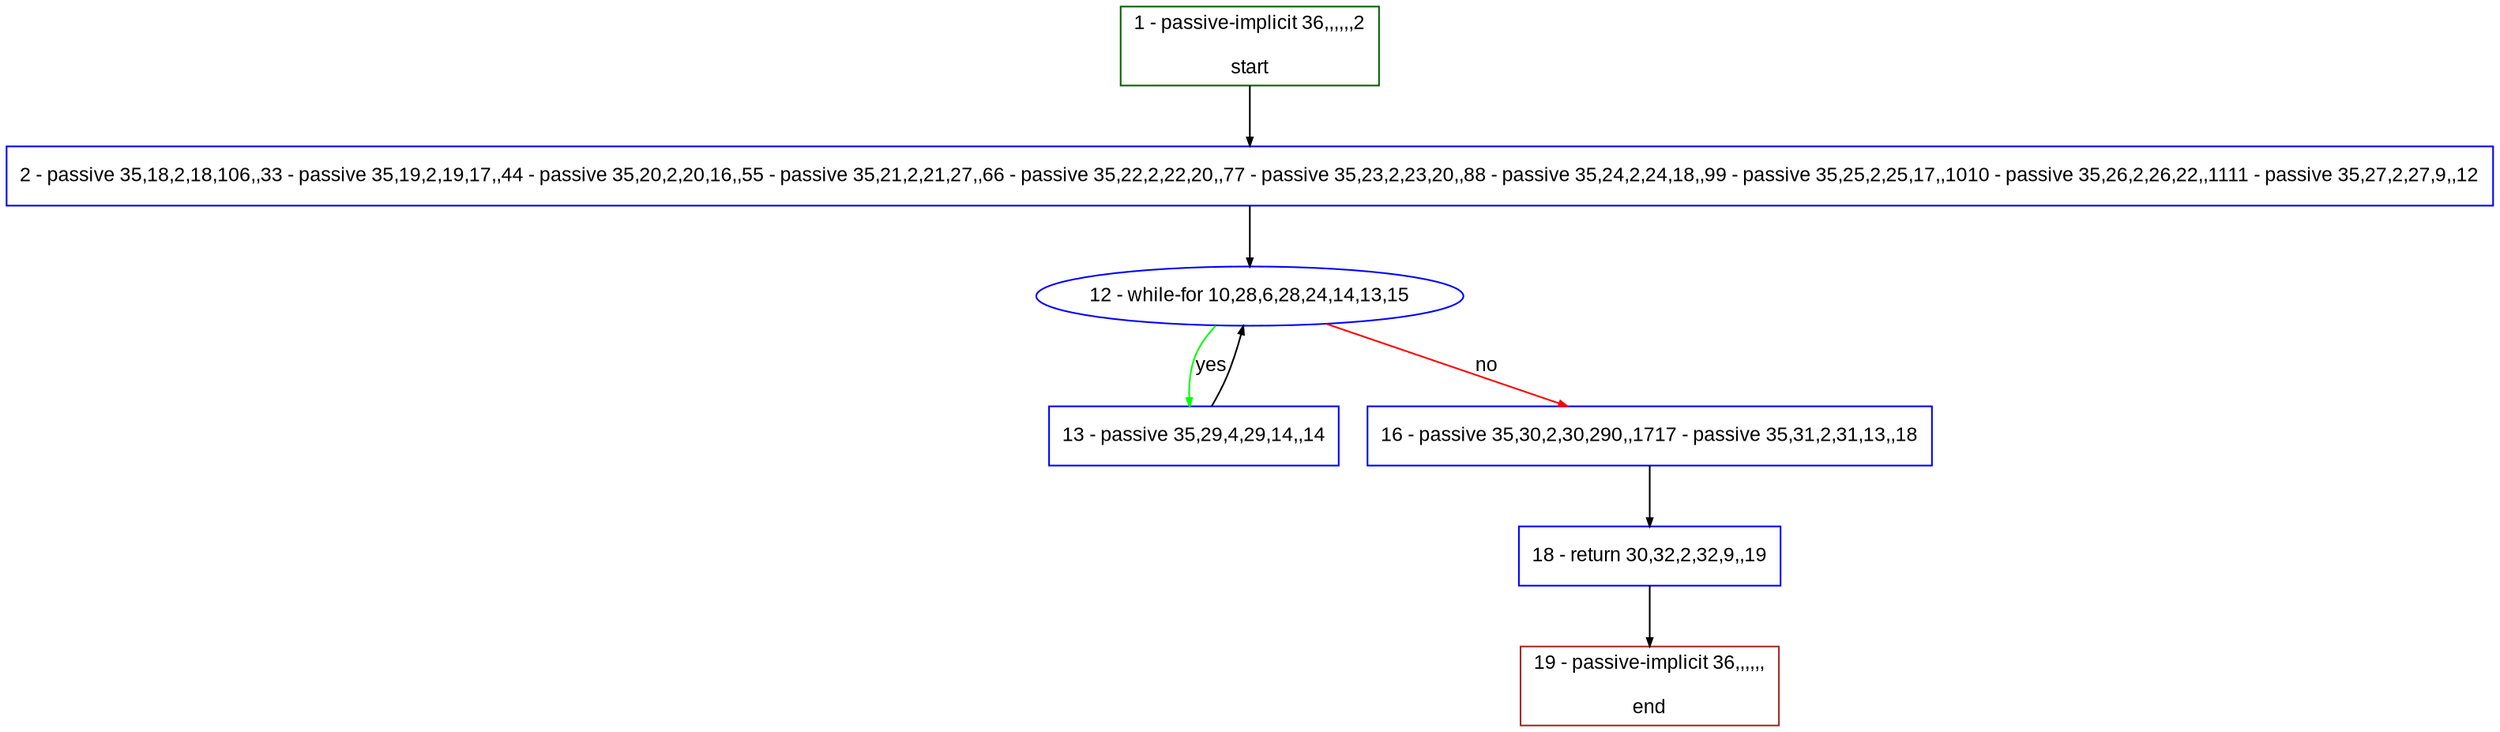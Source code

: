 digraph "" {
  graph [pack="true", label="", fontsize="12", packmode="clust", fontname="Arial", fillcolor="#FFFFCC", bgcolor="white", style="rounded,filled", compound="true"];
  node [node_initialized="no", label="", color="grey", fontsize="12", fillcolor="white", fontname="Arial", style="filled", shape="rectangle", compound="true", fixedsize="false"];
  edge [fontcolor="black", arrowhead="normal", arrowtail="none", arrowsize="0.5", ltail="", label="", color="black", fontsize="12", lhead="", fontname="Arial", dir="forward", compound="true"];
  __N1 [label="2 - passive 35,18,2,18,106,,33 - passive 35,19,2,19,17,,44 - passive 35,20,2,20,16,,55 - passive 35,21,2,21,27,,66 - passive 35,22,2,22,20,,77 - passive 35,23,2,23,20,,88 - passive 35,24,2,24,18,,99 - passive 35,25,2,25,17,,1010 - passive 35,26,2,26,22,,1111 - passive 35,27,2,27,9,,12", color="#0000ff", fillcolor="#ffffff", style="filled", shape="box"];
  __N2 [label="1 - passive-implicit 36,,,,,,2\n\nstart", color="#006400", fillcolor="#ffffff", style="filled", shape="box"];
  __N3 [label="12 - while-for 10,28,6,28,24,14,13,15", color="#0000ff", fillcolor="#ffffff", style="filled", shape="oval"];
  __N4 [label="13 - passive 35,29,4,29,14,,14", color="#0000ff", fillcolor="#ffffff", style="filled", shape="box"];
  __N5 [label="16 - passive 35,30,2,30,290,,1717 - passive 35,31,2,31,13,,18", color="#0000ff", fillcolor="#ffffff", style="filled", shape="box"];
  __N6 [label="18 - return 30,32,2,32,9,,19", color="#0000ff", fillcolor="#ffffff", style="filled", shape="box"];
  __N7 [label="19 - passive-implicit 36,,,,,,\n\nend", color="#a52a2a", fillcolor="#ffffff", style="filled", shape="box"];
  __N2 -> __N1 [arrowhead="normal", arrowtail="none", color="#000000", label="", dir="forward"];
  __N1 -> __N3 [arrowhead="normal", arrowtail="none", color="#000000", label="", dir="forward"];
  __N3 -> __N4 [arrowhead="normal", arrowtail="none", color="#00ff00", label="yes", dir="forward"];
  __N4 -> __N3 [arrowhead="normal", arrowtail="none", color="#000000", label="", dir="forward"];
  __N3 -> __N5 [arrowhead="normal", arrowtail="none", color="#ff0000", label="no", dir="forward"];
  __N5 -> __N6 [arrowhead="normal", arrowtail="none", color="#000000", label="", dir="forward"];
  __N6 -> __N7 [arrowhead="normal", arrowtail="none", color="#000000", label="", dir="forward"];
}
